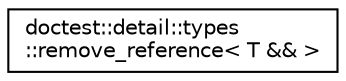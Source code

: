 digraph "Graphical Class Hierarchy"
{
 // LATEX_PDF_SIZE
  edge [fontname="Helvetica",fontsize="10",labelfontname="Helvetica",labelfontsize="10"];
  node [fontname="Helvetica",fontsize="10",shape=record];
  rankdir="LR";
  Node0 [label="doctest::detail::types\l::remove_reference\< T && \>",height=0.2,width=0.4,color="black", fillcolor="white", style="filled",URL="$d8/d9e/namespacedoctest_1_1detail_1_1types.html#d0/dc0/structdoctest_1_1detail_1_1types_1_1remove__reference_3_01T_01_6_6_01_4",tooltip=" "];
}
